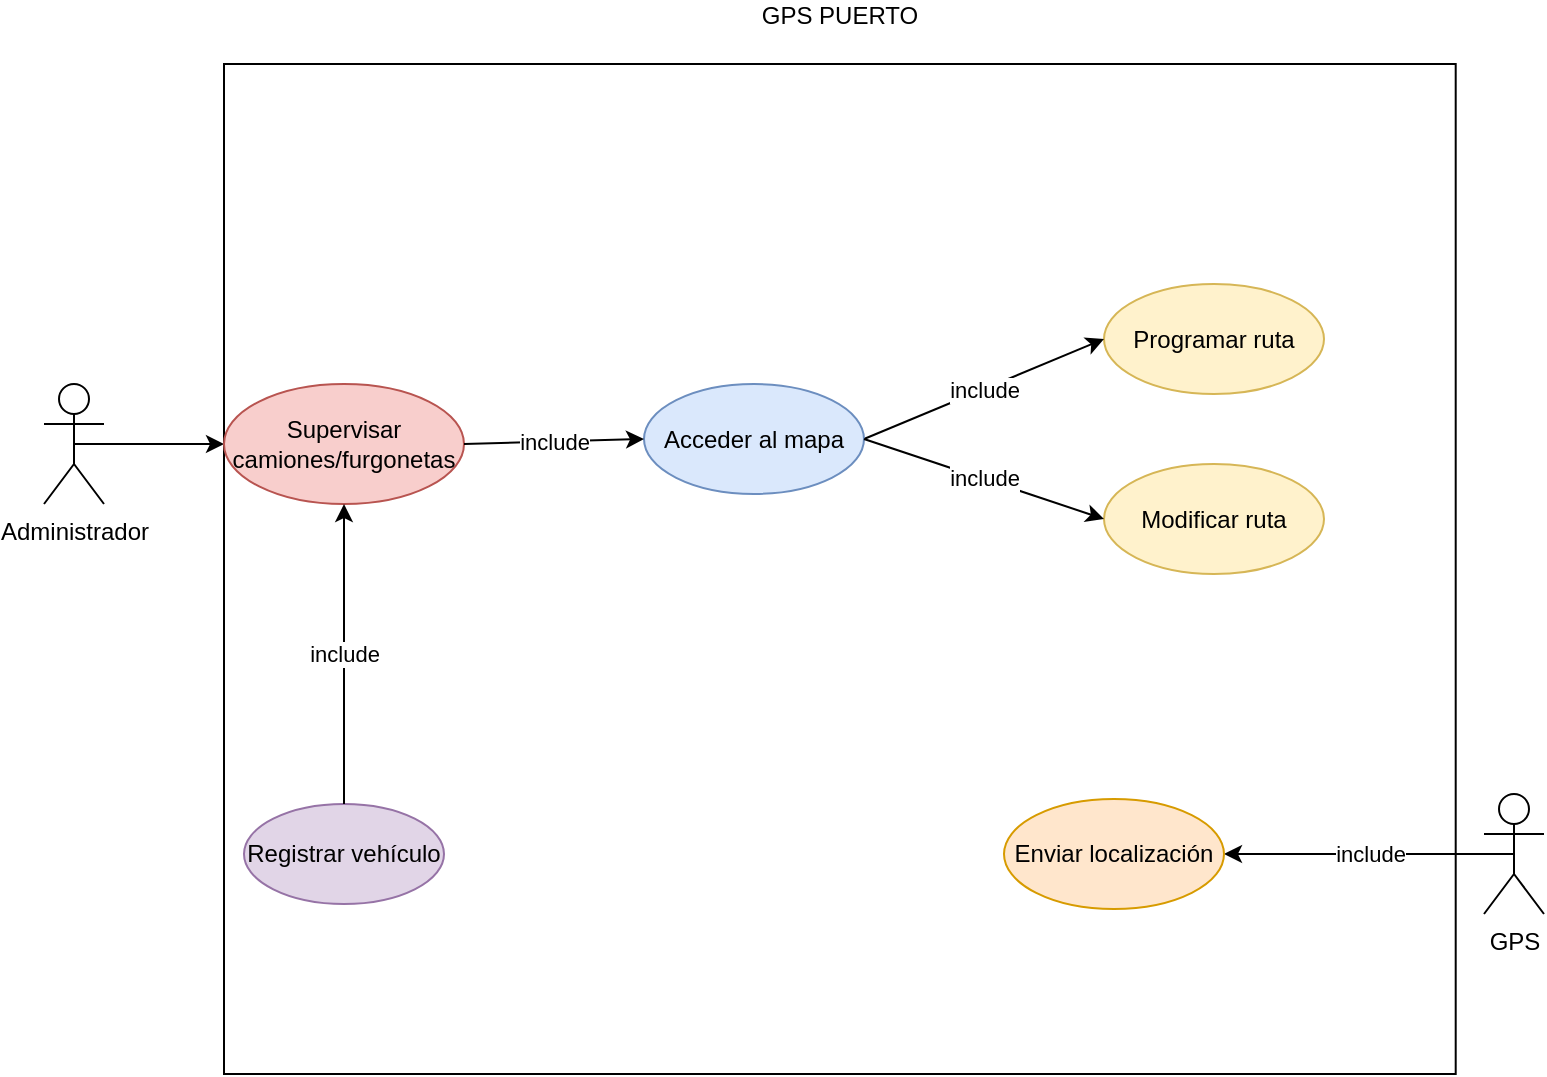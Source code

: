 <mxfile version="15.8.5" type="github">
  <diagram id="KCquEJpXrbXl-F_E12WD" name="Page-1">
    <mxGraphModel dx="1808" dy="1701" grid="1" gridSize="10" guides="1" tooltips="1" connect="1" arrows="1" fold="1" page="1" pageScale="1" pageWidth="827" pageHeight="1169" math="0" shadow="0">
      <root>
        <mxCell id="0" />
        <mxCell id="1" parent="0" />
        <mxCell id="dsr_hfcar22ZFNonx71S-2" value="&lt;div&gt;GPS PUERTO&lt;/div&gt;&lt;div&gt;&lt;br&gt;&lt;/div&gt;" style="rounded=0;whiteSpace=wrap;html=1;direction=south;labelPosition=center;verticalLabelPosition=top;align=center;verticalAlign=bottom;fillOpacity=0;" parent="1" vertex="1">
          <mxGeometry x="-120" y="20" width="615.85" height="505" as="geometry" />
        </mxCell>
        <mxCell id="dsr_hfcar22ZFNonx71S-7" style="edgeStyle=orthogonalEdgeStyle;rounded=0;orthogonalLoop=1;jettySize=auto;html=1;exitX=0.5;exitY=0.5;exitDx=0;exitDy=0;exitPerimeter=0;" parent="1" source="dsr_hfcar22ZFNonx71S-1" edge="1">
          <mxGeometry relative="1" as="geometry">
            <mxPoint x="-120" y="210" as="targetPoint" />
          </mxGeometry>
        </mxCell>
        <mxCell id="dsr_hfcar22ZFNonx71S-1" value="Administrador" style="shape=umlActor;verticalLabelPosition=bottom;verticalAlign=top;html=1;outlineConnect=0;" parent="1" vertex="1">
          <mxGeometry x="-210" y="180" width="30" height="60" as="geometry" />
        </mxCell>
        <mxCell id="dsr_hfcar22ZFNonx71S-3" value="Supervisar camiones/furgonetas" style="ellipse;whiteSpace=wrap;html=1;fillColor=#f8cecc;strokeColor=#b85450;" parent="1" vertex="1">
          <mxGeometry x="-120" y="180" width="120" height="60" as="geometry" />
        </mxCell>
        <mxCell id="dsr_hfcar22ZFNonx71S-4" value="&lt;div&gt;Registrar vehículo&lt;/div&gt;" style="ellipse;whiteSpace=wrap;html=1;fillColor=#e1d5e7;strokeColor=#9673a6;" parent="1" vertex="1">
          <mxGeometry x="-110" y="390" width="100" height="50" as="geometry" />
        </mxCell>
        <mxCell id="dsr_hfcar22ZFNonx71S-5" value="Programar ruta" style="ellipse;whiteSpace=wrap;html=1;fillColor=#fff2cc;strokeColor=#d6b656;" parent="1" vertex="1">
          <mxGeometry x="320" y="130" width="110" height="55" as="geometry" />
        </mxCell>
        <mxCell id="dsr_hfcar22ZFNonx71S-6" value="include" style="endArrow=classic;html=1;rounded=0;entryX=0.5;entryY=1;entryDx=0;entryDy=0;" parent="1" source="dsr_hfcar22ZFNonx71S-4" target="dsr_hfcar22ZFNonx71S-3" edge="1">
          <mxGeometry width="50" height="50" relative="1" as="geometry">
            <mxPoint x="120" y="160" as="sourcePoint" />
            <mxPoint x="170" y="110" as="targetPoint" />
          </mxGeometry>
        </mxCell>
        <mxCell id="dsr_hfcar22ZFNonx71S-10" value="include" style="endArrow=classic;html=1;rounded=0;entryX=0;entryY=0.5;entryDx=0;entryDy=0;exitX=1;exitY=0.5;exitDx=0;exitDy=0;" parent="1" source="9nQn-3ucPCGnJ2P0UNvZ-6" target="dsr_hfcar22ZFNonx71S-5" edge="1">
          <mxGeometry width="50" height="50" relative="1" as="geometry">
            <mxPoint x="120" y="160" as="sourcePoint" />
            <mxPoint x="170" y="110" as="targetPoint" />
          </mxGeometry>
        </mxCell>
        <mxCell id="dsr_hfcar22ZFNonx71S-16" value="Modificar ruta" style="ellipse;whiteSpace=wrap;html=1;fillColor=#fff2cc;strokeColor=#d6b656;" parent="1" vertex="1">
          <mxGeometry x="320" y="220" width="110" height="55" as="geometry" />
        </mxCell>
        <mxCell id="9nQn-3ucPCGnJ2P0UNvZ-1" value="GPS" style="shape=umlActor;verticalLabelPosition=bottom;verticalAlign=top;html=1;outlineConnect=0;" vertex="1" parent="1">
          <mxGeometry x="510" y="385" width="30" height="60" as="geometry" />
        </mxCell>
        <mxCell id="9nQn-3ucPCGnJ2P0UNvZ-2" value="include" style="endArrow=classic;html=1;rounded=0;exitX=0.5;exitY=0.5;exitDx=0;exitDy=0;exitPerimeter=0;entryX=1;entryY=0.5;entryDx=0;entryDy=0;" edge="1" parent="1" source="9nQn-3ucPCGnJ2P0UNvZ-1" target="9nQn-3ucPCGnJ2P0UNvZ-4">
          <mxGeometry width="50" height="50" relative="1" as="geometry">
            <mxPoint x="200" y="250" as="sourcePoint" />
            <mxPoint x="250" y="200" as="targetPoint" />
          </mxGeometry>
        </mxCell>
        <mxCell id="9nQn-3ucPCGnJ2P0UNvZ-4" value="Enviar localización" style="ellipse;whiteSpace=wrap;html=1;fillColor=#ffe6cc;strokeColor=#d79b00;" vertex="1" parent="1">
          <mxGeometry x="270" y="387.5" width="110" height="55" as="geometry" />
        </mxCell>
        <mxCell id="9nQn-3ucPCGnJ2P0UNvZ-6" value="Acceder al mapa" style="ellipse;whiteSpace=wrap;html=1;fillColor=#dae8fc;strokeColor=#6c8ebf;" vertex="1" parent="1">
          <mxGeometry x="90" y="180" width="110" height="55" as="geometry" />
        </mxCell>
        <mxCell id="9nQn-3ucPCGnJ2P0UNvZ-7" value="include" style="endArrow=classic;html=1;rounded=0;entryX=0;entryY=0.5;entryDx=0;entryDy=0;exitX=1;exitY=0.5;exitDx=0;exitDy=0;" edge="1" parent="1" source="dsr_hfcar22ZFNonx71S-3" target="9nQn-3ucPCGnJ2P0UNvZ-6">
          <mxGeometry width="50" height="50" relative="1" as="geometry">
            <mxPoint x="-7.329" y="198.91" as="sourcePoint" />
            <mxPoint x="120.0" y="137.5" as="targetPoint" />
          </mxGeometry>
        </mxCell>
        <mxCell id="9nQn-3ucPCGnJ2P0UNvZ-8" value="include" style="endArrow=classic;html=1;rounded=0;entryX=0;entryY=0.5;entryDx=0;entryDy=0;exitX=1;exitY=0.5;exitDx=0;exitDy=0;" edge="1" parent="1" source="9nQn-3ucPCGnJ2P0UNvZ-6" target="dsr_hfcar22ZFNonx71S-16">
          <mxGeometry width="50" height="50" relative="1" as="geometry">
            <mxPoint x="-7.329" y="198.91" as="sourcePoint" />
            <mxPoint x="320.0" y="147.5" as="targetPoint" />
          </mxGeometry>
        </mxCell>
      </root>
    </mxGraphModel>
  </diagram>
</mxfile>
